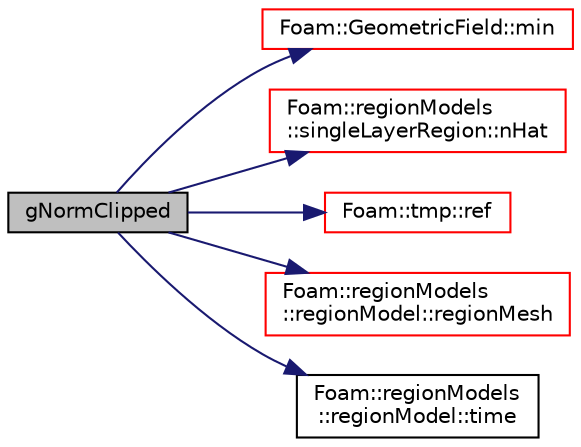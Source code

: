 digraph "gNormClipped"
{
  bgcolor="transparent";
  edge [fontname="Helvetica",fontsize="10",labelfontname="Helvetica",labelfontsize="10"];
  node [fontname="Helvetica",fontsize="10",shape=record];
  rankdir="LR";
  Node1 [label="gNormClipped",height=0.2,width=0.4,color="black", fillcolor="grey75", style="filled", fontcolor="black"];
  Node1 -> Node2 [color="midnightblue",fontsize="10",style="solid",fontname="Helvetica"];
  Node2 [label="Foam::GeometricField::min",height=0.2,width=0.4,color="red",URL="$a00937.html#a7945861ec06a8f04008b170849cc8511"];
  Node1 -> Node3 [color="midnightblue",fontsize="10",style="solid",fontname="Helvetica"];
  Node3 [label="Foam::regionModels\l::singleLayerRegion::nHat",height=0.2,width=0.4,color="red",URL="$a02398.html#a0f8e04f7d40d49fd2f1a14bfd4fc3b76",tooltip="Return the patch normal vectors. "];
  Node1 -> Node4 [color="midnightblue",fontsize="10",style="solid",fontname="Helvetica"];
  Node4 [label="Foam::tmp::ref",height=0.2,width=0.4,color="red",URL="$a02713.html#a355da090b61b5b48e7435dec5942b7e9",tooltip="Return non-const reference or generate a fatal error. "];
  Node1 -> Node5 [color="midnightblue",fontsize="10",style="solid",fontname="Helvetica"];
  Node5 [label="Foam::regionModels\l::regionModel::regionMesh",height=0.2,width=0.4,color="red",URL="$a02194.html#a0c7874a65eec16e2afa43acd6055b16a",tooltip="Return the region mesh database. "];
  Node1 -> Node6 [color="midnightblue",fontsize="10",style="solid",fontname="Helvetica"];
  Node6 [label="Foam::regionModels\l::regionModel::time",height=0.2,width=0.4,color="black",URL="$a02194.html#ab5a56b597db315d880e81c09a4341244",tooltip="Return the reference to the time database. "];
}

